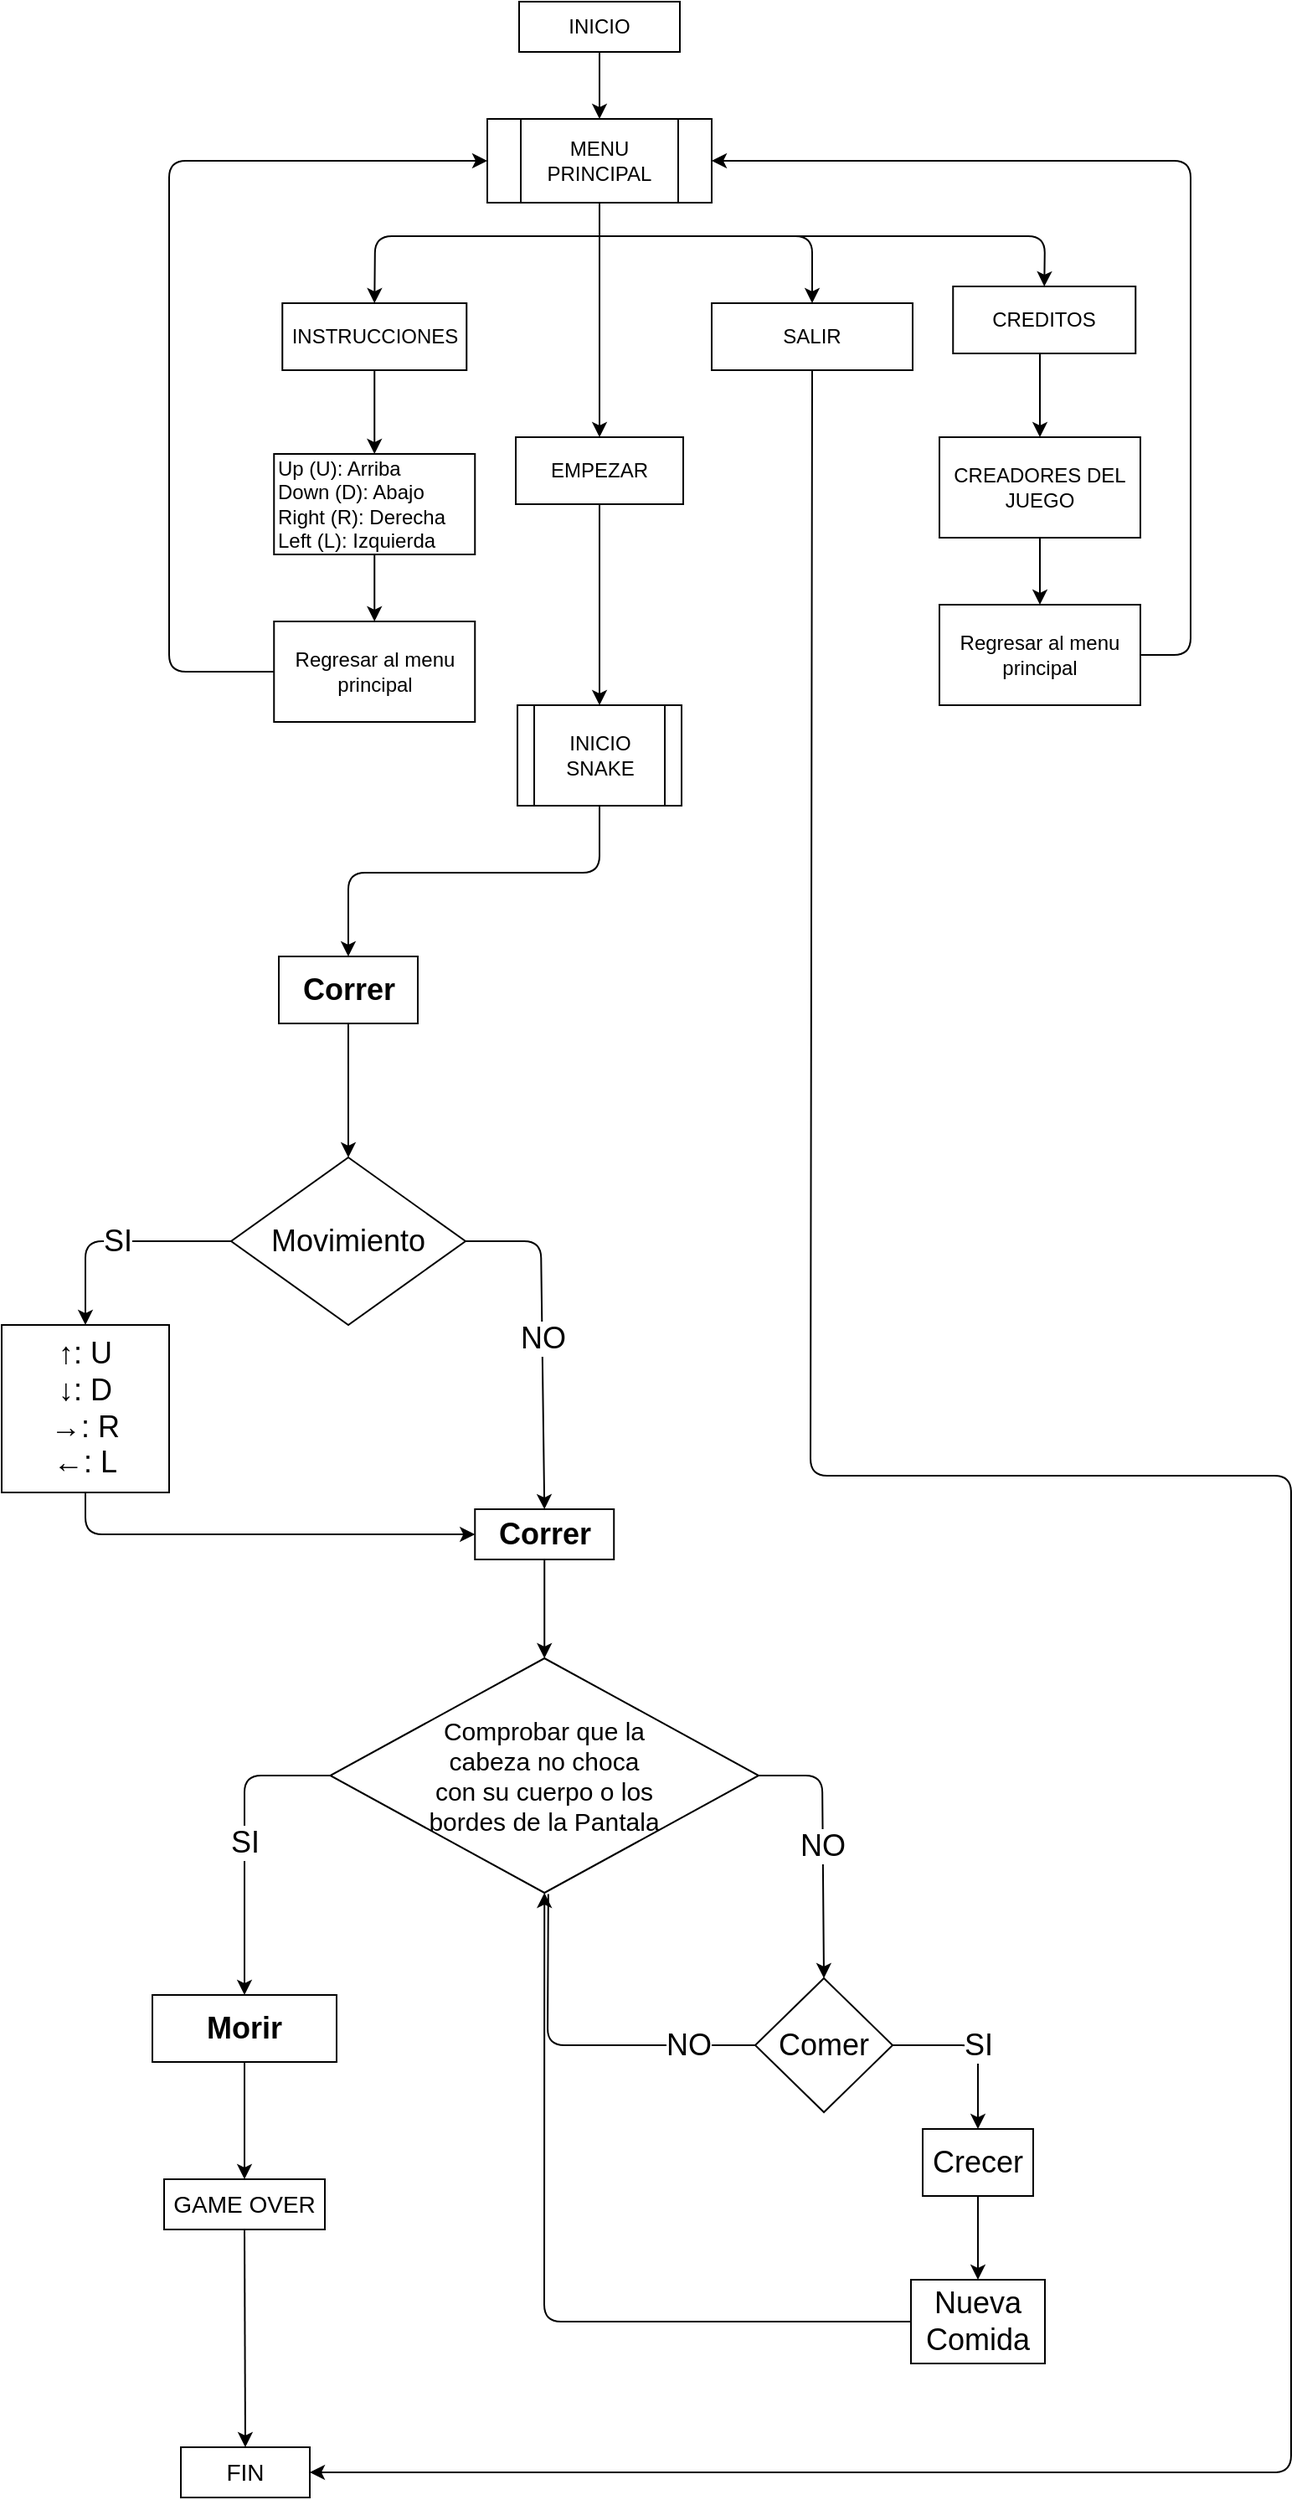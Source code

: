 <mxfile><diagram id="mRdWm19qTOrs-Gft_QdT" name="Page-1"><mxGraphModel dx="1088" dy="648" grid="1" gridSize="10" guides="1" tooltips="1" connect="1" arrows="1" fold="1" page="1" pageScale="1" pageWidth="827" pageHeight="1169" math="0" shadow="0"><root><mxCell id="0"/><mxCell id="1" parent="0"/><mxCell id="36" style="edgeStyle=none;html=1;exitX=0.5;exitY=1;exitDx=0;exitDy=0;entryX=0.5;entryY=0;entryDx=0;entryDy=0;fontSize=14;" parent="1" source="2" target="5" edge="1"><mxGeometry relative="1" as="geometry"/></mxCell><mxCell id="2" value="INICIO" style="rounded=0;whiteSpace=wrap;html=1;" parent="1" vertex="1"><mxGeometry x="539" y="40" width="96" height="30" as="geometry"/></mxCell><mxCell id="12" style="edgeStyle=none;html=1;entryX=0.5;entryY=0;entryDx=0;entryDy=0;exitX=0.5;exitY=1;exitDx=0;exitDy=0;" parent="1" source="5" target="8" edge="1"><mxGeometry relative="1" as="geometry"><mxPoint x="587" y="180" as="sourcePoint"/></mxGeometry></mxCell><mxCell id="13" style="edgeStyle=none;html=1;entryX=0.5;entryY=0;entryDx=0;entryDy=0;" parent="1" target="7" edge="1"><mxGeometry relative="1" as="geometry"><mxPoint x="587" y="180" as="sourcePoint"/><Array as="points"><mxPoint x="453" y="180"/></Array></mxGeometry></mxCell><mxCell id="14" style="edgeStyle=none;html=1;entryX=0.5;entryY=0;entryDx=0;entryDy=0;" parent="1" target="39" edge="1"><mxGeometry relative="1" as="geometry"><mxPoint x="587" y="180" as="sourcePoint"/><mxPoint x="725" y="210" as="targetPoint"/><Array as="points"><mxPoint x="714" y="180"/></Array></mxGeometry></mxCell><mxCell id="40" style="edgeStyle=none;html=1;entryX=0.5;entryY=0;entryDx=0;entryDy=0;" parent="1" target="9" edge="1"><mxGeometry relative="1" as="geometry"><mxPoint x="666.69" y="180" as="sourcePoint"/><mxPoint x="856.69" y="200" as="targetPoint"/><Array as="points"><mxPoint x="853" y="180"/></Array></mxGeometry></mxCell><mxCell id="5" value="MENU PRINCIPAL" style="shape=process;whiteSpace=wrap;html=1;backgroundOutline=1;size=0.15;" parent="1" vertex="1"><mxGeometry x="520" y="110" width="134" height="50" as="geometry"/></mxCell><mxCell id="23" style="edgeStyle=none;html=1;exitX=0.5;exitY=1;exitDx=0;exitDy=0;entryX=0.5;entryY=0;entryDx=0;entryDy=0;" parent="1" source="6" target="79" edge="1"><mxGeometry relative="1" as="geometry"><mxPoint x="590" y="610" as="targetPoint"/><Array as="points"><mxPoint x="587" y="560"/><mxPoint x="437" y="560"/></Array></mxGeometry></mxCell><mxCell id="6" value="INICIO SNAKE" style="shape=process;whiteSpace=wrap;html=1;backgroundOutline=1;" parent="1" vertex="1"><mxGeometry x="538.01" y="460" width="98" height="60" as="geometry"/></mxCell><mxCell id="60" style="edgeStyle=none;html=1;exitX=0.5;exitY=1;exitDx=0;exitDy=0;entryX=0.5;entryY=0;entryDx=0;entryDy=0;" parent="1" source="7" target="72" edge="1"><mxGeometry relative="1" as="geometry"><mxPoint x="470" y="290" as="targetPoint"/></mxGeometry></mxCell><mxCell id="7" value="INSTRUCCIONES" style="rounded=0;whiteSpace=wrap;html=1;" parent="1" vertex="1"><mxGeometry x="397.63" y="220" width="110" height="40" as="geometry"/></mxCell><mxCell id="22" style="edgeStyle=none;html=1;exitX=0.5;exitY=1;exitDx=0;exitDy=0;entryX=0.5;entryY=0;entryDx=0;entryDy=0;" parent="1" source="8" target="6" edge="1"><mxGeometry relative="1" as="geometry"/></mxCell><mxCell id="8" value="EMPEZAR" style="rounded=0;whiteSpace=wrap;html=1;" parent="1" vertex="1"><mxGeometry x="537.01" y="300" width="100" height="40" as="geometry"/></mxCell><mxCell id="9" value="CREDITOS" style="rounded=0;whiteSpace=wrap;html=1;" parent="1" vertex="1"><mxGeometry x="798.13" y="210" width="109" height="40" as="geometry"/></mxCell><mxCell id="92" value="SI" style="edgeStyle=none;html=1;entryX=0.5;entryY=0;entryDx=0;entryDy=0;fontSize=18;exitX=0;exitY=0.5;exitDx=0;exitDy=0;" parent="1" source="19" target="91" edge="1"><mxGeometry relative="1" as="geometry"><mxPoint x="390" y="1020" as="sourcePoint"/><Array as="points"><mxPoint x="375" y="1099"/></Array></mxGeometry></mxCell><mxCell id="96" value="NO" style="edgeStyle=none;html=1;exitX=1;exitY=0.5;exitDx=0;exitDy=0;entryX=0.5;entryY=0;entryDx=0;entryDy=0;fontSize=18;" parent="1" source="19" target="109" edge="1"><mxGeometry relative="1" as="geometry"><mxPoint x="719.59" y="1225" as="targetPoint"/><Array as="points"><mxPoint x="720" y="1099"/></Array></mxGeometry></mxCell><mxCell id="19" value="&lt;font style=&quot;font-size: 15px&quot;&gt;Comprobar que la &lt;br&gt;cabeza no choca&lt;br&gt;con su cuerpo o los&lt;br&gt;bordes de la Pantala&lt;/font&gt;" style="rhombus;whiteSpace=wrap;html=1;" parent="1" vertex="1"><mxGeometry x="426.22" y="1029" width="255.81" height="140" as="geometry"/></mxCell><mxCell id="38" style="edgeStyle=none;html=1;exitX=0.5;exitY=1;exitDx=0;exitDy=0;entryX=0.5;entryY=0;entryDx=0;entryDy=0;fontSize=18;" parent="1" target="37" edge="1"><mxGeometry relative="1" as="geometry"><mxPoint x="375.0" y="1270" as="sourcePoint"/></mxGeometry></mxCell><mxCell id="75" style="edgeStyle=none;html=1;exitX=0.5;exitY=1;exitDx=0;exitDy=0;entryX=0.5;entryY=0;entryDx=0;entryDy=0;fontSize=14;" parent="1" source="37" target="74" edge="1"><mxGeometry relative="1" as="geometry"/></mxCell><mxCell id="37" value="&lt;font style=&quot;font-size: 14px&quot;&gt;GAME OVER&lt;/font&gt;" style="rounded=0;whiteSpace=wrap;html=1;" parent="1" vertex="1"><mxGeometry x="327.0" y="1340" width="96" height="30" as="geometry"/></mxCell><mxCell id="104" style="edgeStyle=none;html=1;exitX=0.5;exitY=1;exitDx=0;exitDy=0;fontSize=18;endArrow=classic;endFill=1;entryX=1;entryY=0.5;entryDx=0;entryDy=0;" parent="1" source="39" target="74" edge="1"><mxGeometry relative="1" as="geometry"><mxPoint x="440" y="1490" as="targetPoint"/><Array as="points"><mxPoint x="713" y="920"/><mxPoint x="1000" y="920"/><mxPoint x="1000" y="1515"/></Array></mxGeometry></mxCell><mxCell id="39" value="SALIR" style="rounded=0;whiteSpace=wrap;html=1;" parent="1" vertex="1"><mxGeometry x="654" y="220" width="120" height="40" as="geometry"/></mxCell><mxCell id="62" style="edgeStyle=none;html=1;exitX=0.5;exitY=1;exitDx=0;exitDy=0;" parent="1" source="72" target="61" edge="1"><mxGeometry relative="1" as="geometry"><mxPoint x="470" y="380" as="sourcePoint"/></mxGeometry></mxCell><mxCell id="64" style="edgeStyle=none;html=1;exitX=0;exitY=0.5;exitDx=0;exitDy=0;entryX=0;entryY=0.5;entryDx=0;entryDy=0;" parent="1" source="61" target="5" edge="1"><mxGeometry relative="1" as="geometry"><mxPoint x="360" y="110" as="targetPoint"/><Array as="points"><mxPoint x="330" y="440"/><mxPoint x="330" y="135"/></Array></mxGeometry></mxCell><mxCell id="61" value="Regresar al menu principal" style="rounded=0;whiteSpace=wrap;html=1;" parent="1" vertex="1"><mxGeometry x="392.63" y="410" width="120" height="60" as="geometry"/></mxCell><mxCell id="66" style="edgeStyle=none;html=1;exitX=0.5;exitY=1;exitDx=0;exitDy=0;entryX=0.5;entryY=0;entryDx=0;entryDy=0;" parent="1" target="68" edge="1"><mxGeometry relative="1" as="geometry"><mxPoint x="850.0" y="250" as="sourcePoint"/></mxGeometry></mxCell><mxCell id="67" style="edgeStyle=none;html=1;exitX=0.5;exitY=1;exitDx=0;exitDy=0;" parent="1" source="68" target="69" edge="1"><mxGeometry relative="1" as="geometry"/></mxCell><mxCell id="68" value="CREADORES DEL JUEGO" style="rounded=0;whiteSpace=wrap;html=1;align=center;" parent="1" vertex="1"><mxGeometry x="790" y="300" width="120" height="60" as="geometry"/></mxCell><mxCell id="70" style="edgeStyle=none;html=1;exitX=1;exitY=0.5;exitDx=0;exitDy=0;entryX=1;entryY=0.5;entryDx=0;entryDy=0;" parent="1" source="69" target="5" edge="1"><mxGeometry relative="1" as="geometry"><mxPoint x="1000" y="100" as="targetPoint"/><Array as="points"><mxPoint x="940" y="430"/><mxPoint x="940" y="135"/></Array></mxGeometry></mxCell><mxCell id="69" value="Regresar al menu principal" style="rounded=0;whiteSpace=wrap;html=1;" parent="1" vertex="1"><mxGeometry x="790" y="400" width="120" height="60" as="geometry"/></mxCell><mxCell id="72" value="&lt;span&gt;Up (U): Arriba&lt;/span&gt;&lt;br&gt;&lt;span&gt;Down (D): Abajo&lt;/span&gt;&lt;br&gt;&lt;span&gt;Right (R): Derecha&lt;/span&gt;&lt;br&gt;&lt;div&gt;&lt;span&gt;Left (L): Izquierda&lt;/span&gt;&lt;/div&gt;" style="rounded=0;whiteSpace=wrap;html=1;align=left;" parent="1" vertex="1"><mxGeometry x="392.63" y="310" width="120" height="60" as="geometry"/></mxCell><mxCell id="74" value="FIN" style="rounded=0;whiteSpace=wrap;html=1;fontSize=14;" parent="1" vertex="1"><mxGeometry x="337.0" y="1500" width="77" height="30" as="geometry"/></mxCell><mxCell id="81" style="edgeStyle=none;html=1;exitX=0.5;exitY=1;exitDx=0;exitDy=0;entryX=0.5;entryY=0;entryDx=0;entryDy=0;fontSize=18;" parent="1" source="79" target="80" edge="1"><mxGeometry relative="1" as="geometry"/></mxCell><mxCell id="79" value="&lt;font style=&quot;font-size: 18px&quot;&gt;&lt;b&gt;Correr&lt;/b&gt;&lt;/font&gt;" style="rounded=0;whiteSpace=wrap;html=1;fontSize=14;" parent="1" vertex="1"><mxGeometry x="395.5" y="610" width="82.99" height="40" as="geometry"/></mxCell><mxCell id="84" value="SI" style="edgeStyle=none;html=1;exitX=0;exitY=0.5;exitDx=0;exitDy=0;fontSize=18;entryX=0.5;entryY=0;entryDx=0;entryDy=0;" parent="1" source="80" target="82" edge="1"><mxGeometry relative="1" as="geometry"><mxPoint x="230" y="780.091" as="targetPoint"/><Array as="points"><mxPoint x="280" y="780"/></Array></mxGeometry></mxCell><mxCell id="86" value="NO" style="edgeStyle=none;html=1;exitX=1;exitY=0.5;exitDx=0;exitDy=0;fontSize=18;entryX=0.5;entryY=0;entryDx=0;entryDy=0;" parent="1" source="80" target="97" edge="1"><mxGeometry relative="1" as="geometry"><mxPoint x="552" y="890" as="targetPoint"/><Array as="points"><mxPoint x="552" y="780"/></Array></mxGeometry></mxCell><mxCell id="80" value="Movimiento" style="rhombus;whiteSpace=wrap;html=1;fontSize=18;" parent="1" vertex="1"><mxGeometry x="367.01" y="730" width="140" height="100" as="geometry"/></mxCell><mxCell id="87" style="edgeStyle=none;html=1;exitX=0.5;exitY=1;exitDx=0;exitDy=0;fontSize=18;entryX=0;entryY=0.5;entryDx=0;entryDy=0;" parent="1" source="82" target="97" edge="1"><mxGeometry relative="1" as="geometry"><mxPoint x="460" y="955" as="targetPoint"/><Array as="points"><mxPoint x="280" y="955"/></Array></mxGeometry></mxCell><mxCell id="82" value="↑: U&lt;br&gt;↓: D&lt;br&gt;→: R&lt;br&gt;←: L" style="rounded=0;whiteSpace=wrap;html=1;fontSize=18;" parent="1" vertex="1"><mxGeometry x="230" y="830" width="100" height="100" as="geometry"/></mxCell><mxCell id="113" style="edgeStyle=none;html=1;exitX=0.5;exitY=1;exitDx=0;exitDy=0;entryX=0.5;entryY=0;entryDx=0;entryDy=0;fontSize=18;endArrow=classic;endFill=1;" parent="1" source="85" target="112" edge="1"><mxGeometry relative="1" as="geometry"/></mxCell><mxCell id="85" value="Crecer" style="rounded=0;whiteSpace=wrap;html=1;fontSize=18;" parent="1" vertex="1"><mxGeometry x="780" y="1310" width="66" height="40" as="geometry"/></mxCell><mxCell id="91" value="&lt;b&gt;Morir&lt;/b&gt;" style="rounded=0;whiteSpace=wrap;html=1;fontSize=18;" parent="1" vertex="1"><mxGeometry x="320" y="1230" width="110" height="40" as="geometry"/></mxCell><mxCell id="98" style="edgeStyle=none;html=1;exitX=0.5;exitY=1;exitDx=0;exitDy=0;entryX=0.5;entryY=0;entryDx=0;entryDy=0;fontSize=18;" parent="1" source="97" target="19" edge="1"><mxGeometry relative="1" as="geometry"/></mxCell><mxCell id="97" value="&lt;font style=&quot;font-size: 18px&quot;&gt;&lt;b&gt;Correr&lt;/b&gt;&lt;/font&gt;" style="rounded=0;whiteSpace=wrap;html=1;fontSize=14;" parent="1" vertex="1"><mxGeometry x="512.63" y="940" width="82.99" height="30" as="geometry"/></mxCell><mxCell id="111" value="SI" style="edgeStyle=none;html=1;exitX=1;exitY=0.5;exitDx=0;exitDy=0;entryX=0.5;entryY=0;entryDx=0;entryDy=0;fontSize=18;endArrow=classic;endFill=1;" parent="1" source="109" target="85" edge="1"><mxGeometry relative="1" as="geometry"><Array as="points"><mxPoint x="813" y="1260"/></Array></mxGeometry></mxCell><mxCell id="116" value="NO" style="edgeStyle=none;html=1;entryX=0.509;entryY=1.005;entryDx=0;entryDy=0;entryPerimeter=0;fontSize=18;endArrow=none;endFill=0;" parent="1" source="109" target="19" edge="1"><mxGeometry x="-0.627" relative="1" as="geometry"><Array as="points"><mxPoint x="556" y="1260"/></Array><mxPoint as="offset"/></mxGeometry></mxCell><mxCell id="109" value="Comer" style="rhombus;whiteSpace=wrap;html=1;fontSize=18;" parent="1" vertex="1"><mxGeometry x="680" y="1220" width="82.03" height="80" as="geometry"/></mxCell><mxCell id="114" style="edgeStyle=none;html=1;exitX=0;exitY=0.5;exitDx=0;exitDy=0;fontSize=18;endArrow=classic;endFill=1;entryX=0.5;entryY=1;entryDx=0;entryDy=0;" parent="1" source="112" target="19" edge="1"><mxGeometry relative="1" as="geometry"><mxPoint x="450" y="1424.636" as="targetPoint"/><Array as="points"><mxPoint x="554" y="1425"/></Array></mxGeometry></mxCell><mxCell id="112" value="Nueva Comida" style="rounded=0;whiteSpace=wrap;html=1;fontSize=18;" parent="1" vertex="1"><mxGeometry x="773" y="1400" width="80" height="50" as="geometry"/></mxCell></root></mxGraphModel></diagram></mxfile>